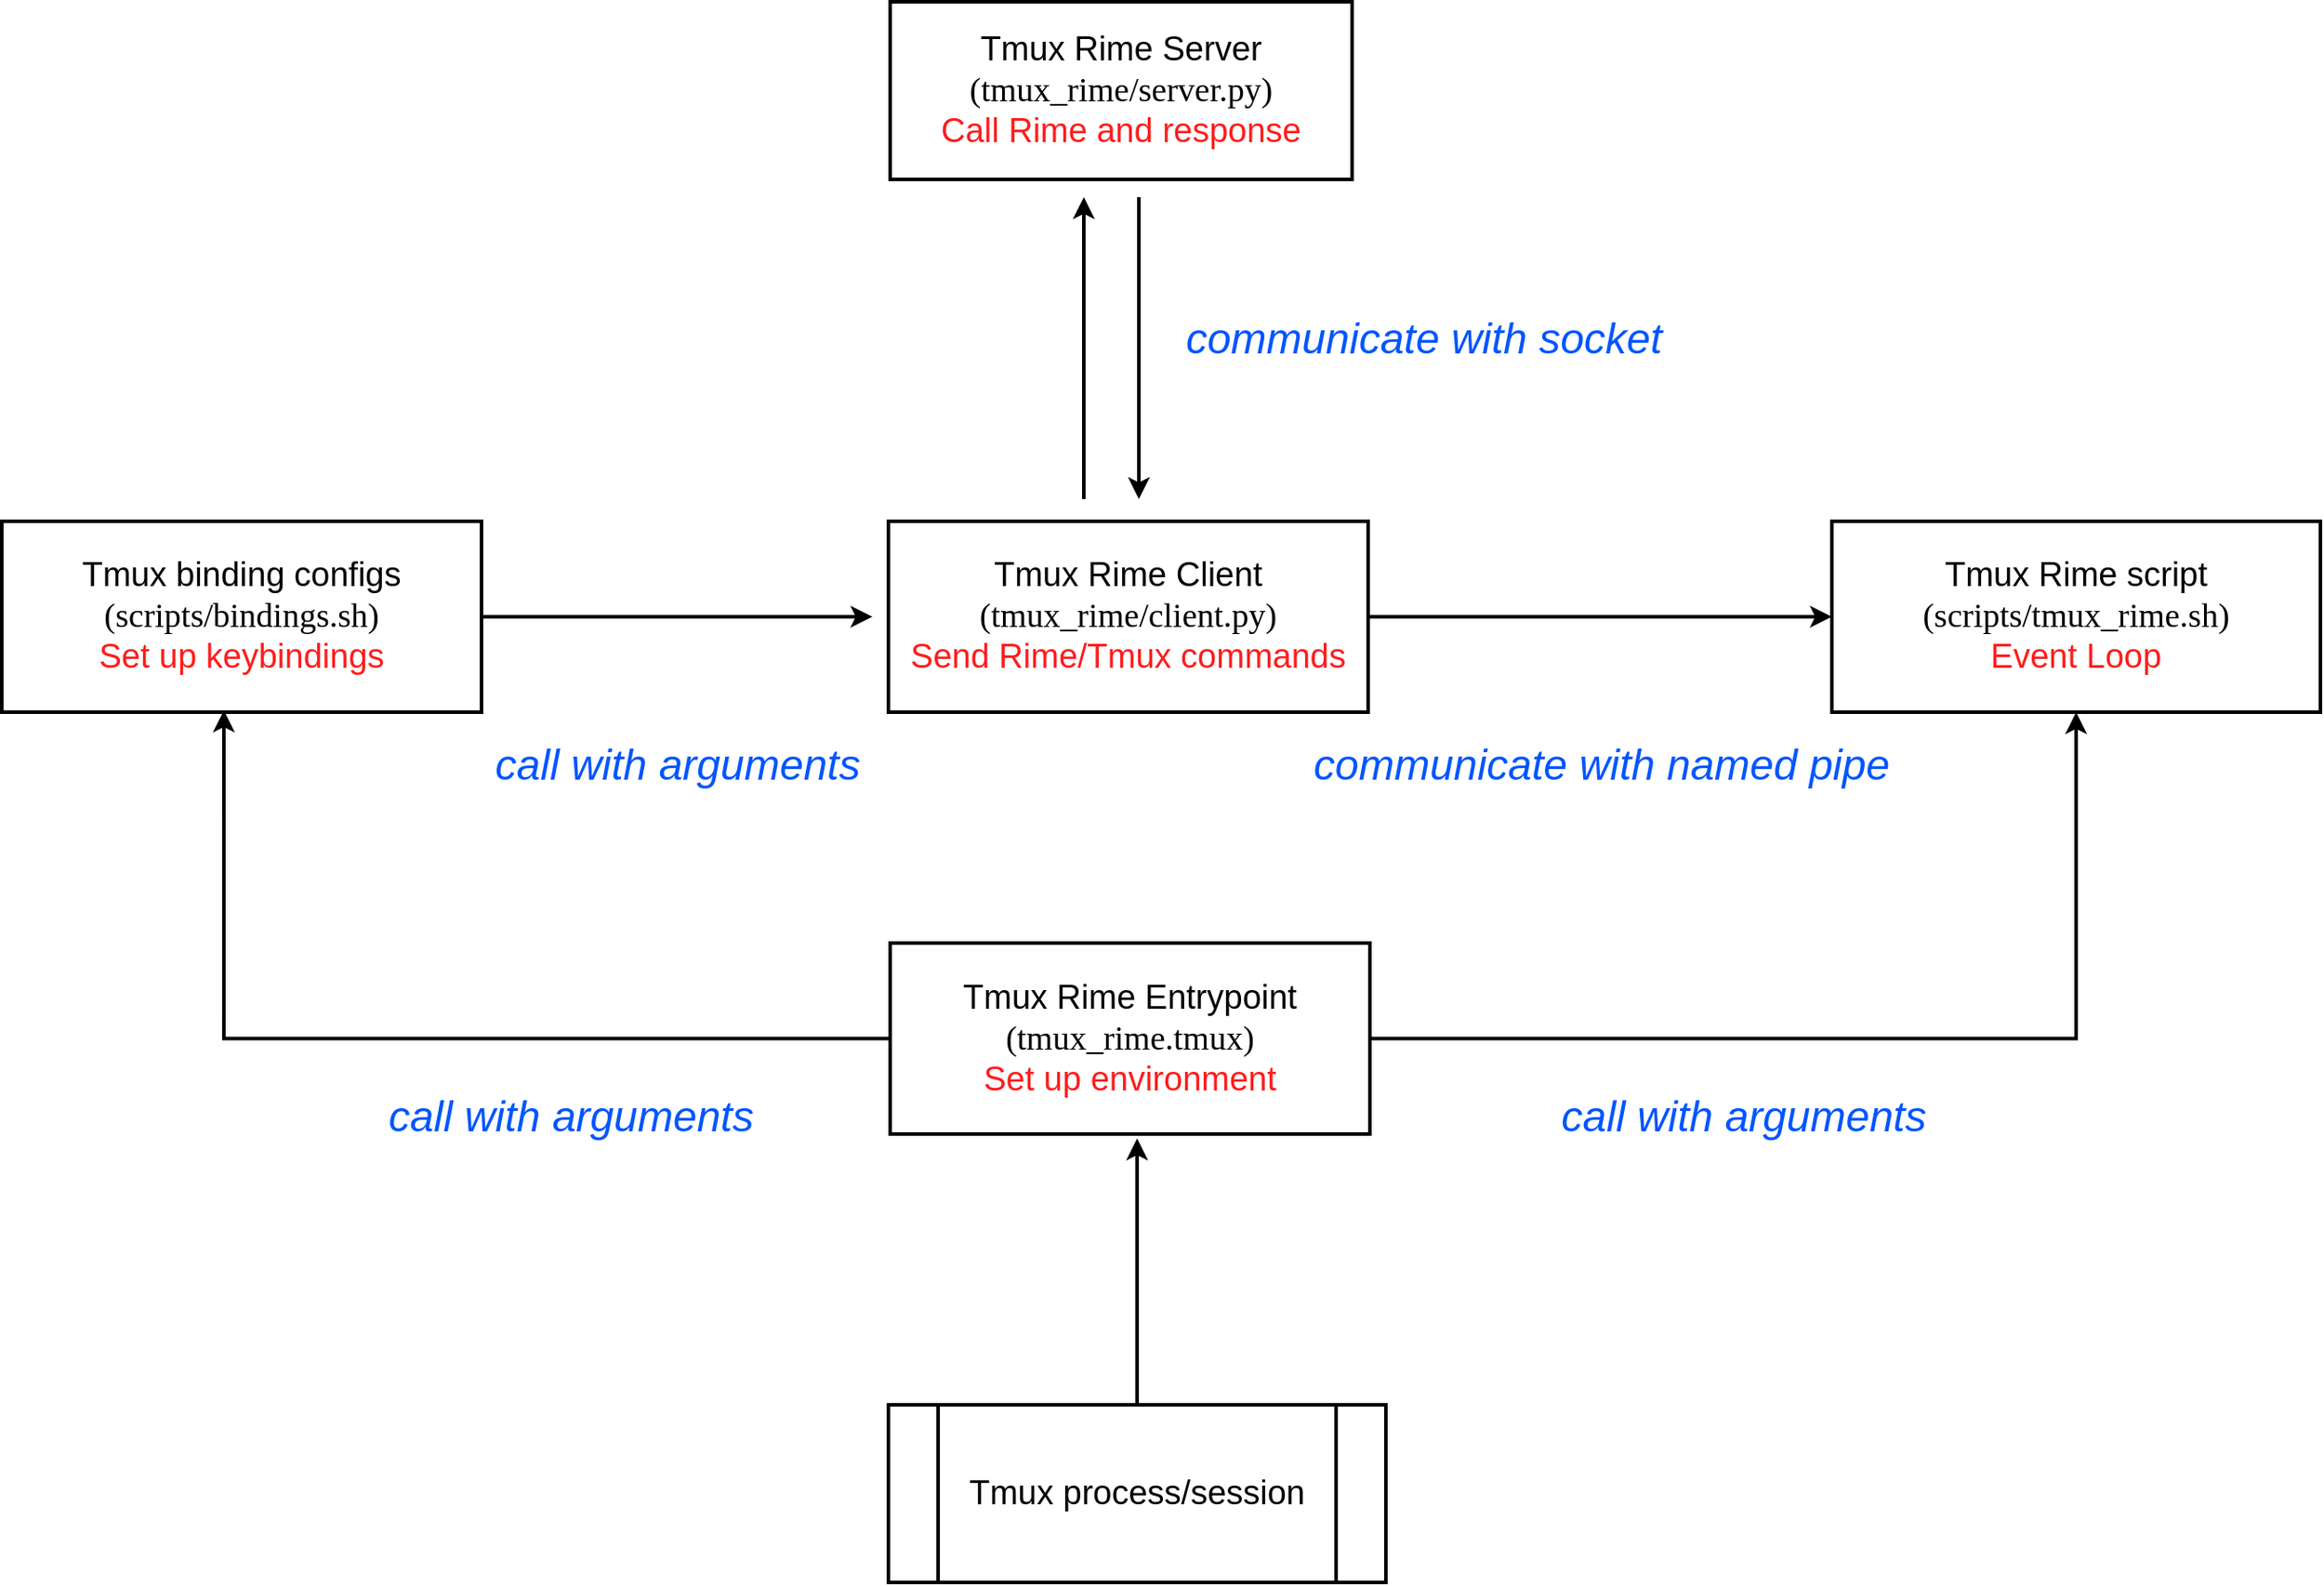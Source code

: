 <mxfile version="13.9.8" type="device"><diagram id="ZNllyKJ09BpH5OsXOFPl" name="Page-1"><mxGraphModel dx="2522" dy="1730" grid="1" gridSize="10" guides="1" tooltips="1" connect="1" arrows="1" fold="1" page="1" pageScale="1" pageWidth="1100" pageHeight="850" math="0" shadow="0"><root><mxCell id="0"/><mxCell id="1" parent="0"/><mxCell id="Blow06F4sWOhXP_7GBbb-2" value="" style="endArrow=classic;html=1;strokeWidth=2;" parent="1" edge="1"><mxGeometry width="50" height="50" relative="1" as="geometry"><mxPoint x="469" y="-200" as="sourcePoint"/><mxPoint x="469" y="-370" as="targetPoint"/></mxGeometry></mxCell><mxCell id="Blow06F4sWOhXP_7GBbb-3" value="" style="endArrow=classic;html=1;strokeWidth=2;" parent="1" edge="1"><mxGeometry width="50" height="50" relative="1" as="geometry"><mxPoint x="500" y="-370" as="sourcePoint"/><mxPoint x="500" y="-200" as="targetPoint"/></mxGeometry></mxCell><mxCell id="Blow06F4sWOhXP_7GBbb-4" value="&lt;span style=&quot;font-size: 24px&quot;&gt;communicate with socket&lt;/span&gt;" style="text;html=1;align=center;verticalAlign=middle;resizable=0;points=[];autosize=1;fontFamily=Helvetica;fontStyle=2;fontColor=#0055FF;" parent="1" vertex="1"><mxGeometry x="520" y="-300" width="280" height="20" as="geometry"/></mxCell><mxCell id="51d3dvEaFvHEfbASDp5w-4" value="&lt;font style=&quot;font-size: 19px&quot;&gt;Tmux Rime Server&lt;br&gt;&lt;span style=&quot;font-family: &amp;#34;inconsolata&amp;#34;&quot;&gt;(&lt;/span&gt;&lt;font data-font-src=&quot;https://fonts.googleapis.com/css?family=Inconsolata&quot; style=&quot;font-family: &amp;#34;inconsolata&amp;#34;&quot;&gt;tmux_rime/server.py&lt;/font&gt;&lt;span style=&quot;font-family: &amp;#34;inconsolata&amp;#34;&quot;&gt;)&lt;br&gt;&lt;/span&gt;&lt;font color=&quot;#ff1c1c&quot;&gt;Call Rime and response&lt;/font&gt;&lt;br&gt;&lt;/font&gt;" style="rounded=0;whiteSpace=wrap;html=1;strokeWidth=2;fontFamily=Helvetica;" vertex="1" parent="1"><mxGeometry x="360" y="-480" width="260" height="100" as="geometry"/></mxCell><mxCell id="51d3dvEaFvHEfbASDp5w-25" style="edgeStyle=orthogonalEdgeStyle;rounded=0;orthogonalLoop=1;jettySize=auto;html=1;strokeWidth=2;fontFamily=Helvetica;fontColor=#0055FF;" edge="1" parent="1" source="51d3dvEaFvHEfbASDp5w-7"><mxGeometry relative="1" as="geometry"><mxPoint x="890" y="-133.75" as="targetPoint"/></mxGeometry></mxCell><mxCell id="51d3dvEaFvHEfbASDp5w-7" value="&lt;font style=&quot;font-size: 19px&quot;&gt;Tmux Rime Client&lt;br&gt;&lt;font face=&quot;Inconsolata&quot; data-font-src=&quot;https://fonts.googleapis.com/css?family=Inconsolata&quot;&gt;(&lt;font data-font-src=&quot;https://fonts.googleapis.com/css?family=Inconsolata&quot;&gt;tmux_rime/client.py&lt;/font&gt;)&lt;br&gt;&lt;/font&gt;&lt;font color=&quot;#ff1c1c&quot;&gt;Send Rime/Tmux commands&lt;/font&gt;&lt;br&gt;&lt;/font&gt;" style="rounded=0;whiteSpace=wrap;html=1;strokeWidth=2;fontFamily=Helvetica;" vertex="1" parent="1"><mxGeometry x="359" y="-187.5" width="270" height="107.5" as="geometry"/></mxCell><mxCell id="51d3dvEaFvHEfbASDp5w-8" value="&lt;font style=&quot;font-size: 19px&quot;&gt;Tmux Rime script&lt;br&gt;&lt;font data-font-src=&quot;https://fonts.googleapis.com/css?family=Inconsolata&quot; face=&quot;Inconsolata&quot;&gt;(&lt;/font&gt;&lt;font face=&quot;Inconsolata&quot; data-font-src=&quot;https://fonts.googleapis.com/css?family=Inconsolata&quot;&gt;scripts/tmux_rime.sh)&lt;/font&gt;&lt;br&gt;&lt;font color=&quot;#ff1c1c&quot;&gt;Event Loop&lt;/font&gt;&lt;br&gt;&lt;/font&gt;" style="rounded=0;whiteSpace=wrap;html=1;strokeWidth=2;fontFamily=Helvetica;" vertex="1" parent="1"><mxGeometry x="890" y="-187.5" width="275" height="107.5" as="geometry"/></mxCell><mxCell id="51d3dvEaFvHEfbASDp5w-10" value="&lt;span style=&quot;font-size: 24px&quot;&gt;communicate with named pipe&lt;/span&gt;" style="text;html=1;align=center;verticalAlign=middle;resizable=0;points=[];autosize=1;fontFamily=Helvetica;fontStyle=2;fontColor=#0055FF;" vertex="1" parent="1"><mxGeometry x="590" y="-60" width="340" height="20" as="geometry"/></mxCell><mxCell id="51d3dvEaFvHEfbASDp5w-26" style="edgeStyle=orthogonalEdgeStyle;rounded=0;orthogonalLoop=1;jettySize=auto;html=1;strokeWidth=2;fontFamily=Helvetica;fontColor=#0055FF;" edge="1" parent="1" source="51d3dvEaFvHEfbASDp5w-11"><mxGeometry relative="1" as="geometry"><mxPoint x="350" y="-133.75" as="targetPoint"/></mxGeometry></mxCell><mxCell id="51d3dvEaFvHEfbASDp5w-11" value="&lt;span style=&quot;font-size: 19px&quot;&gt;Tmux binding configs&lt;br&gt;&lt;/span&gt;&lt;font face=&quot;Inconsolata&quot; data-font-src=&quot;https://fonts.googleapis.com/css?family=Inconsolata&quot;&gt;&lt;span style=&quot;font-size: 19px&quot;&gt;(&lt;/span&gt;&lt;font style=&quot;font-size: 19px&quot;&gt;scripts/bindings.sh&lt;/font&gt;&lt;span style=&quot;font-size: 19px&quot;&gt;)&lt;br&gt;&lt;/span&gt;&lt;/font&gt;&lt;span style=&quot;color: rgb(255 , 28 , 28) ; font-size: 19px&quot;&gt;Set up keybindings&lt;/span&gt;&lt;span style=&quot;font-size: 19px&quot;&gt;&lt;br&gt;&lt;/span&gt;" style="rounded=0;whiteSpace=wrap;html=1;strokeWidth=2;fontFamily=Helvetica;" vertex="1" parent="1"><mxGeometry x="-140" y="-187.5" width="270" height="107.5" as="geometry"/></mxCell><mxCell id="51d3dvEaFvHEfbASDp5w-14" value="&lt;span style=&quot;font-size: 24px&quot;&gt;call with arguments&lt;/span&gt;" style="text;html=1;align=center;verticalAlign=middle;resizable=0;points=[];autosize=1;fontFamily=Helvetica;fontStyle=2;fontColor=#0055FF;" vertex="1" parent="1"><mxGeometry x="130" y="-60" width="220" height="20" as="geometry"/></mxCell><mxCell id="51d3dvEaFvHEfbASDp5w-21" style="edgeStyle=orthogonalEdgeStyle;rounded=0;orthogonalLoop=1;jettySize=auto;html=1;entryX=0.463;entryY=0.991;entryDx=0;entryDy=0;entryPerimeter=0;strokeWidth=2;fontFamily=Helvetica;fontColor=#0055FF;" edge="1" parent="1" source="51d3dvEaFvHEfbASDp5w-18" target="51d3dvEaFvHEfbASDp5w-11"><mxGeometry relative="1" as="geometry"/></mxCell><mxCell id="51d3dvEaFvHEfbASDp5w-23" style="edgeStyle=orthogonalEdgeStyle;rounded=0;orthogonalLoop=1;jettySize=auto;html=1;entryX=0.5;entryY=1;entryDx=0;entryDy=0;strokeWidth=2;fontFamily=Helvetica;fontColor=#0055FF;" edge="1" parent="1" source="51d3dvEaFvHEfbASDp5w-18" target="51d3dvEaFvHEfbASDp5w-8"><mxGeometry relative="1" as="geometry"/></mxCell><mxCell id="51d3dvEaFvHEfbASDp5w-18" value="&lt;font style=&quot;font-size: 19px&quot;&gt;Tmux Rime Entrypoint&lt;br&gt;&lt;font face=&quot;Inconsolata&quot; data-font-src=&quot;https://fonts.googleapis.com/css?family=Inconsolata&quot;&gt;(tmux_rime.tmux)&lt;br&gt;&lt;/font&gt;&lt;font color=&quot;#ff1c1c&quot;&gt;Set up environment&lt;/font&gt;&lt;br&gt;&lt;/font&gt;" style="rounded=0;whiteSpace=wrap;html=1;strokeWidth=2;fontFamily=Helvetica;" vertex="1" parent="1"><mxGeometry x="360" y="50" width="270" height="107.5" as="geometry"/></mxCell><mxCell id="51d3dvEaFvHEfbASDp5w-22" value="&lt;span style=&quot;font-size: 24px&quot;&gt;call with arguments&lt;/span&gt;" style="text;html=1;align=center;verticalAlign=middle;resizable=0;points=[];autosize=1;fontFamily=Helvetica;fontStyle=2;fontColor=#0055FF;" vertex="1" parent="1"><mxGeometry x="70" y="137.5" width="220" height="20" as="geometry"/></mxCell><mxCell id="51d3dvEaFvHEfbASDp5w-24" value="&lt;span style=&quot;font-size: 24px&quot;&gt;call with arguments&lt;/span&gt;" style="text;html=1;align=center;verticalAlign=middle;resizable=0;points=[];autosize=1;fontFamily=Helvetica;fontStyle=2;fontColor=#0055FF;" vertex="1" parent="1"><mxGeometry x="730" y="137.5" width="220" height="20" as="geometry"/></mxCell><mxCell id="51d3dvEaFvHEfbASDp5w-28" style="edgeStyle=orthogonalEdgeStyle;rounded=0;orthogonalLoop=1;jettySize=auto;html=1;strokeWidth=2;fontFamily=Helvetica;fontColor=#0055FF;" edge="1" parent="1" source="51d3dvEaFvHEfbASDp5w-27"><mxGeometry relative="1" as="geometry"><mxPoint x="499" y="160" as="targetPoint"/></mxGeometry></mxCell><mxCell id="51d3dvEaFvHEfbASDp5w-27" value="&lt;font color=&quot;#000000&quot;&gt;&lt;span style=&quot;font-size: 19px&quot;&gt;Tmux process/session&lt;/span&gt;&lt;/font&gt;" style="shape=process;whiteSpace=wrap;html=1;backgroundOutline=1;strokeWidth=2;fontFamily=Helvetica;fontColor=#0055FF;" vertex="1" parent="1"><mxGeometry x="359" y="310" width="280" height="100" as="geometry"/></mxCell></root></mxGraphModel></diagram></mxfile>